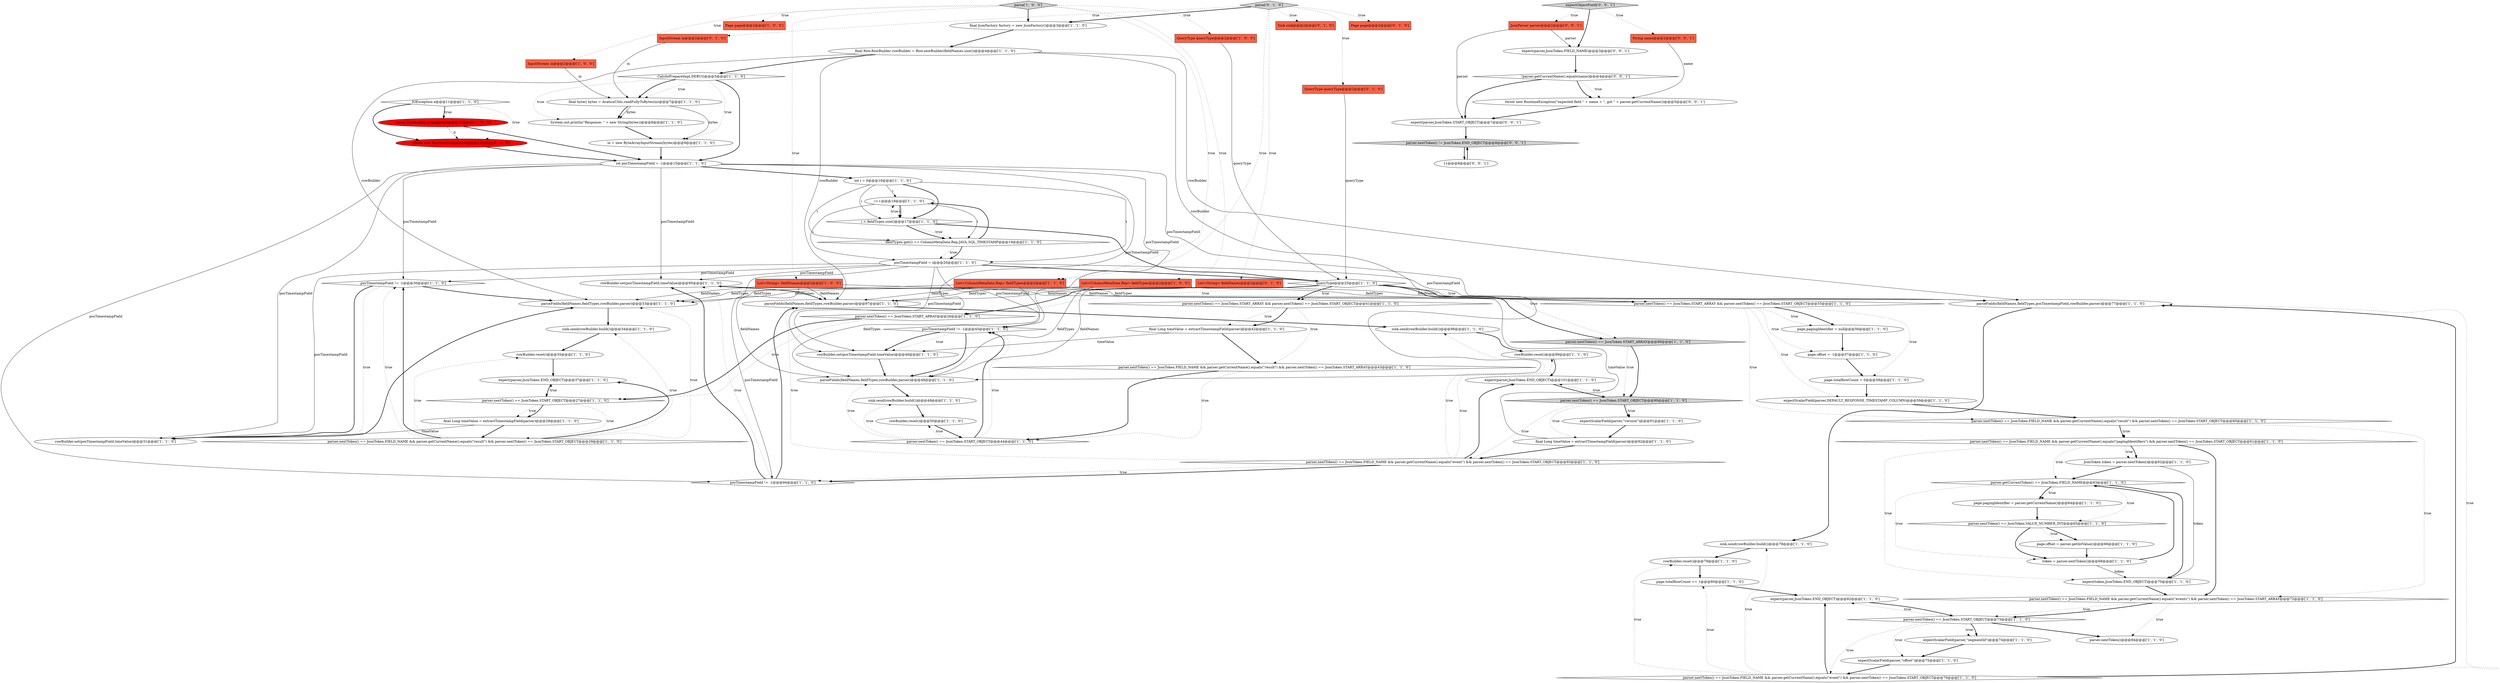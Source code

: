 digraph {
3 [style = filled, label = "CalcitePrepareImpl.DEBUG@@@5@@@['1', '1', '0']", fillcolor = white, shape = diamond image = "AAA0AAABBB1BBB"];
54 [style = filled, label = "posTimestampField != -1@@@45@@@['1', '1', '0']", fillcolor = white, shape = diamond image = "AAA0AAABBB1BBB"];
12 [style = filled, label = "parser.nextToken() == JsonToken.FIELD_NAME && parser.getCurrentName().equals(\"result\") && parser.nextToken() == JsonToken.START_ARRAY@@@43@@@['1', '1', '0']", fillcolor = white, shape = diamond image = "AAA0AAABBB1BBB"];
9 [style = filled, label = "expectScalarField(parser,\"offset\")@@@75@@@['1', '1', '0']", fillcolor = white, shape = ellipse image = "AAA0AAABBB1BBB"];
40 [style = filled, label = "rowBuilder.set(posTimestampField,timeValue)@@@46@@@['1', '1', '0']", fillcolor = white, shape = ellipse image = "AAA0AAABBB1BBB"];
64 [style = filled, label = "parser.nextToken() == JsonToken.START_OBJECT@@@44@@@['1', '1', '0']", fillcolor = white, shape = diamond image = "AAA0AAABBB1BBB"];
43 [style = filled, label = "expect(parser,JsonToken.END_OBJECT)@@@37@@@['1', '1', '0']", fillcolor = white, shape = ellipse image = "AAA0AAABBB1BBB"];
25 [style = filled, label = "parseFields(fieldNames,fieldTypes,rowBuilder,parser)@@@97@@@['1', '1', '0']", fillcolor = white, shape = ellipse image = "AAA0AAABBB1BBB"];
76 [style = filled, label = "sink.send(rowBuilder.build())@@@49@@@['1', '1', '0']", fillcolor = white, shape = ellipse image = "AAA0AAABBB1BBB"];
80 [style = filled, label = "InputStream in@@@2@@@['0', '1', '0']", fillcolor = tomato, shape = box image = "AAA0AAABBB2BBB"];
88 [style = filled, label = "parser.nextToken() != JsonToken.END_OBJECT@@@8@@@['0', '0', '1']", fillcolor = lightgray, shape = diamond image = "AAA0AAABBB3BBB"];
78 [style = filled, label = "throw new RuntimeException(e)@@@12@@@['0', '1', '0']", fillcolor = red, shape = ellipse image = "AAA1AAABBB2BBB"];
19 [style = filled, label = "final JsonFactory factory = new JsonFactory()@@@3@@@['1', '1', '0']", fillcolor = white, shape = ellipse image = "AAA0AAABBB1BBB"];
47 [style = filled, label = "parser.nextToken() == JsonToken.START_OBJECT@@@27@@@['1', '1', '0']", fillcolor = white, shape = diamond image = "AAA0AAABBB1BBB"];
2 [style = filled, label = "QueryType queryType@@@2@@@['1', '0', '0']", fillcolor = tomato, shape = box image = "AAA0AAABBB1BBB"];
28 [style = filled, label = "expectScalarField(parser,DEFAULT_RESPONSE_TIMESTAMP_COLUMN)@@@59@@@['1', '1', '0']", fillcolor = white, shape = ellipse image = "AAA0AAABBB1BBB"];
4 [style = filled, label = "page.pagingIdentifier = null@@@56@@@['1', '1', '0']", fillcolor = white, shape = ellipse image = "AAA0AAABBB1BBB"];
50 [style = filled, label = "parser.nextToken() == JsonToken.FIELD_NAME && parser.getCurrentName().equals(\"events\") && parser.nextToken() == JsonToken.START_ARRAY@@@72@@@['1', '1', '0']", fillcolor = white, shape = diamond image = "AAA0AAABBB1BBB"];
91 [style = filled, label = "expectObjectField['0', '0', '1']", fillcolor = lightgray, shape = diamond image = "AAA0AAABBB3BBB"];
14 [style = filled, label = "final Long timeValue = extractTimestampField(parser)@@@42@@@['1', '1', '0']", fillcolor = white, shape = ellipse image = "AAA0AAABBB1BBB"];
69 [style = filled, label = "rowBuilder.reset()@@@99@@@['1', '1', '0']", fillcolor = white, shape = ellipse image = "AAA0AAABBB1BBB"];
92 [style = filled, label = "throw new RuntimeException(\"expected field \" + name + \", got \" + parser.getCurrentName())@@@5@@@['0', '0', '1']", fillcolor = white, shape = ellipse image = "AAA0AAABBB3BBB"];
29 [style = filled, label = "parser.getCurrentToken() == JsonToken.FIELD_NAME@@@63@@@['1', '1', '0']", fillcolor = white, shape = diamond image = "AAA0AAABBB1BBB"];
36 [style = filled, label = "parseFields(fieldNames,fieldTypes,rowBuilder,parser)@@@48@@@['1', '1', '0']", fillcolor = white, shape = ellipse image = "AAA0AAABBB1BBB"];
32 [style = filled, label = "parser.nextToken() == JsonToken.FIELD_NAME && parser.getCurrentName().equals(\"result\") && parser.nextToken() == JsonToken.START_OBJECT@@@60@@@['1', '1', '0']", fillcolor = white, shape = diamond image = "AAA0AAABBB1BBB"];
48 [style = filled, label = "parse['1', '0', '0']", fillcolor = lightgray, shape = diamond image = "AAA0AAABBB1BBB"];
49 [style = filled, label = "i++@@@18@@@['1', '1', '0']", fillcolor = white, shape = ellipse image = "AAA0AAABBB1BBB"];
21 [style = filled, label = "i < fieldTypes.size()@@@17@@@['1', '1', '0']", fillcolor = white, shape = diamond image = "AAA0AAABBB1BBB"];
89 [style = filled, label = "{}@@@8@@@['0', '0', '1']", fillcolor = white, shape = ellipse image = "AAA0AAABBB3BBB"];
58 [style = filled, label = "List<ColumnMetaData.Rep> fieldTypes@@@2@@@['1', '1', '0']", fillcolor = tomato, shape = box image = "AAA0AAABBB1BBB"];
26 [style = filled, label = "final Row.RowBuilder rowBuilder = Row.newBuilder(fieldNames.size())@@@4@@@['1', '1', '0']", fillcolor = white, shape = ellipse image = "AAA0AAABBB1BBB"];
75 [style = filled, label = "final byte(( bytes = AvaticaUtils.readFullyToBytes(in)@@@7@@@['1', '1', '0']", fillcolor = white, shape = ellipse image = "AAA0AAABBB1BBB"];
73 [style = filled, label = "expect(parser,JsonToken.END_OBJECT)@@@101@@@['1', '1', '0']", fillcolor = white, shape = ellipse image = "AAA0AAABBB1BBB"];
41 [style = filled, label = "page.pagingIdentifier = parser.getCurrentName()@@@64@@@['1', '1', '0']", fillcolor = white, shape = ellipse image = "AAA0AAABBB1BBB"];
67 [style = filled, label = "rowBuilder.set(posTimestampField,timeValue)@@@95@@@['1', '1', '0']", fillcolor = white, shape = ellipse image = "AAA0AAABBB1BBB"];
90 [style = filled, label = "String name@@@2@@@['0', '0', '1']", fillcolor = tomato, shape = box image = "AAA0AAABBB3BBB"];
5 [style = filled, label = "queryType@@@25@@@['1', '1', '0']", fillcolor = white, shape = diamond image = "AAA0AAABBB1BBB"];
62 [style = filled, label = "page.totalRowCount = 0@@@58@@@['1', '1', '0']", fillcolor = white, shape = ellipse image = "AAA0AAABBB1BBB"];
8 [style = filled, label = "page.offset = parser.getIntValue()@@@66@@@['1', '1', '0']", fillcolor = white, shape = ellipse image = "AAA0AAABBB1BBB"];
0 [style = filled, label = "posTimestampField != -1@@@30@@@['1', '1', '0']", fillcolor = white, shape = diamond image = "AAA0AAABBB1BBB"];
37 [style = filled, label = "parseFields(fieldNames,fieldTypes,posTimestampField,rowBuilder,parser)@@@77@@@['1', '1', '0']", fillcolor = white, shape = ellipse image = "AAA0AAABBB1BBB"];
34 [style = filled, label = "Page page@@@2@@@['1', '0', '0']", fillcolor = tomato, shape = box image = "AAA0AAABBB1BBB"];
27 [style = filled, label = "parser.nextToken() == JsonToken.START_ARRAY && parser.nextToken() == JsonToken.START_OBJECT@@@41@@@['1', '1', '0']", fillcolor = white, shape = diamond image = "AAA0AAABBB1BBB"];
42 [style = filled, label = "parser.nextToken() == JsonToken.VALUE_NUMBER_INT@@@65@@@['1', '1', '0']", fillcolor = white, shape = diamond image = "AAA0AAABBB1BBB"];
71 [style = filled, label = "final Long timeValue = extractTimestampField(parser)@@@28@@@['1', '1', '0']", fillcolor = white, shape = ellipse image = "AAA0AAABBB1BBB"];
74 [style = filled, label = "parseFields(fieldNames,fieldTypes,rowBuilder,parser)@@@33@@@['1', '1', '0']", fillcolor = white, shape = ellipse image = "AAA0AAABBB1BBB"];
39 [style = filled, label = "expectScalarField(parser,\"segmentId\")@@@74@@@['1', '1', '0']", fillcolor = white, shape = ellipse image = "AAA0AAABBB1BBB"];
51 [style = filled, label = "rowBuilder.set(posTimestampField,timeValue)@@@31@@@['1', '1', '0']", fillcolor = white, shape = ellipse image = "AAA0AAABBB1BBB"];
33 [style = filled, label = "parser.nextToken() == JsonToken.FIELD_NAME && parser.getCurrentName().equals(\"event\") && parser.nextToken() == JsonToken.START_OBJECT@@@93@@@['1', '1', '0']", fillcolor = white, shape = diamond image = "AAA0AAABBB1BBB"];
1 [style = filled, label = "InputStream in@@@2@@@['1', '0', '0']", fillcolor = tomato, shape = box image = "AAA0AAABBB1BBB"];
35 [style = filled, label = "page.offset = -1@@@57@@@['1', '1', '0']", fillcolor = white, shape = ellipse image = "AAA0AAABBB1BBB"];
45 [style = filled, label = "System.out.println(\"Response: \" + new String(bytes))@@@8@@@['1', '1', '0']", fillcolor = white, shape = ellipse image = "AAA0AAABBB1BBB"];
84 [style = filled, label = "JsonParser parser@@@2@@@['0', '0', '1']", fillcolor = tomato, shape = box image = "AAA0AAABBB3BBB"];
15 [style = filled, label = "final Long timeValue = extractTimestampField(parser)@@@92@@@['1', '1', '0']", fillcolor = white, shape = ellipse image = "AAA0AAABBB1BBB"];
83 [style = filled, label = "parse['0', '1', '0']", fillcolor = lightgray, shape = diamond image = "AAA0AAABBB2BBB"];
52 [style = filled, label = "token = parser.nextToken()@@@68@@@['1', '1', '0']", fillcolor = white, shape = ellipse image = "AAA0AAABBB1BBB"];
10 [style = filled, label = "List<ColumnMetaData.Rep> fieldTypes@@@2@@@['1', '0', '0']", fillcolor = tomato, shape = box image = "AAA0AAABBB1BBB"];
68 [style = filled, label = "parser.nextToken() == JsonToken.START_ARRAY@@@26@@@['1', '1', '0']", fillcolor = white, shape = diamond image = "AAA0AAABBB1BBB"];
55 [style = filled, label = "parser.nextToken() == JsonToken.FIELD_NAME && parser.getCurrentName().equals(\"event\") && parser.nextToken() == JsonToken.START_OBJECT@@@76@@@['1', '1', '0']", fillcolor = white, shape = diamond image = "AAA0AAABBB1BBB"];
81 [style = filled, label = "List<String> fieldNames@@@2@@@['0', '1', '0']", fillcolor = tomato, shape = box image = "AAA0AAABBB2BBB"];
38 [style = filled, label = "sink.send(rowBuilder.build())@@@78@@@['1', '1', '0']", fillcolor = white, shape = ellipse image = "AAA0AAABBB1BBB"];
31 [style = filled, label = "List<String> fieldNames@@@2@@@['1', '0', '0']", fillcolor = tomato, shape = box image = "AAA0AAABBB1BBB"];
57 [style = filled, label = "parser.nextToken()@@@84@@@['1', '1', '0']", fillcolor = white, shape = ellipse image = "AAA0AAABBB1BBB"];
70 [style = filled, label = "expect(parser,JsonToken.END_OBJECT)@@@82@@@['1', '1', '0']", fillcolor = white, shape = ellipse image = "AAA0AAABBB1BBB"];
77 [style = filled, label = "Sink sink@@@2@@@['0', '1', '0']", fillcolor = tomato, shape = box image = "AAA0AAABBB2BBB"];
56 [style = filled, label = "rowBuilder.reset()@@@50@@@['1', '1', '0']", fillcolor = white, shape = ellipse image = "AAA0AAABBB1BBB"];
13 [style = filled, label = "sink.send(rowBuilder.build())@@@34@@@['1', '1', '0']", fillcolor = white, shape = ellipse image = "AAA0AAABBB1BBB"];
30 [style = filled, label = "expect(token,JsonToken.END_OBJECT)@@@70@@@['1', '1', '0']", fillcolor = white, shape = ellipse image = "AAA0AAABBB1BBB"];
11 [style = filled, label = "parser.nextToken() == JsonToken.FIELD_NAME && parser.getCurrentName().equals(\"pagingIdentifiers\") && parser.nextToken() == JsonToken.START_OBJECT@@@61@@@['1', '1', '0']", fillcolor = white, shape = diamond image = "AAA0AAABBB1BBB"];
24 [style = filled, label = "parser.nextToken() == JsonToken.START_OBJECT@@@73@@@['1', '1', '0']", fillcolor = white, shape = diamond image = "AAA0AAABBB1BBB"];
23 [style = filled, label = "int i = 0@@@16@@@['1', '1', '0']", fillcolor = white, shape = ellipse image = "AAA0AAABBB1BBB"];
82 [style = filled, label = "QueryType queryType@@@2@@@['0', '1', '0']", fillcolor = tomato, shape = box image = "AAA0AAABBB2BBB"];
87 [style = filled, label = "expect(parser,JsonToken.START_OBJECT)@@@7@@@['0', '0', '1']", fillcolor = white, shape = ellipse image = "AAA0AAABBB3BBB"];
17 [style = filled, label = "parser.nextToken() == JsonToken.FIELD_NAME && parser.getCurrentName().equals(\"result\") && parser.nextToken() == JsonToken.START_OBJECT@@@29@@@['1', '1', '0']", fillcolor = white, shape = diamond image = "AAA0AAABBB1BBB"];
7 [style = filled, label = "rowBuilder.reset()@@@35@@@['1', '1', '0']", fillcolor = white, shape = ellipse image = "AAA0AAABBB1BBB"];
18 [style = filled, label = "parser.nextToken() == JsonToken.START_ARRAY && parser.nextToken() == JsonToken.START_OBJECT@@@55@@@['1', '1', '0']", fillcolor = white, shape = diamond image = "AAA0AAABBB1BBB"];
53 [style = filled, label = "sink.send(rowBuilder.build())@@@98@@@['1', '1', '0']", fillcolor = white, shape = ellipse image = "AAA0AAABBB1BBB"];
85 [style = filled, label = "expect(parser,JsonToken.FIELD_NAME)@@@3@@@['0', '0', '1']", fillcolor = white, shape = ellipse image = "AAA0AAABBB3BBB"];
61 [style = filled, label = "int posTimestampField = -1@@@15@@@['1', '1', '0']", fillcolor = white, shape = ellipse image = "AAA0AAABBB1BBB"];
79 [style = filled, label = "Page page@@@2@@@['0', '1', '0']", fillcolor = tomato, shape = box image = "AAA0AAABBB2BBB"];
72 [style = filled, label = "expectScalarField(parser,\"version\")@@@91@@@['1', '1', '0']", fillcolor = white, shape = ellipse image = "AAA0AAABBB1BBB"];
22 [style = filled, label = "JsonToken token = parser.nextToken()@@@62@@@['1', '1', '0']", fillcolor = white, shape = ellipse image = "AAA0AAABBB1BBB"];
60 [style = filled, label = "IOException e@@@11@@@['1', '1', '0']", fillcolor = white, shape = diamond image = "AAA0AAABBB1BBB"];
16 [style = filled, label = "in = new ByteArrayInputStream(bytes)@@@9@@@['1', '1', '0']", fillcolor = white, shape = ellipse image = "AAA0AAABBB1BBB"];
59 [style = filled, label = "posTimestampField != -1@@@94@@@['1', '1', '0']", fillcolor = white, shape = diamond image = "AAA0AAABBB1BBB"];
65 [style = filled, label = "parser.nextToken() == JsonToken.START_OBJECT@@@90@@@['1', '1', '0']", fillcolor = lightgray, shape = diamond image = "AAA0AAABBB1BBB"];
46 [style = filled, label = "posTimestampField = i@@@20@@@['1', '1', '0']", fillcolor = white, shape = ellipse image = "AAA0AAABBB1BBB"];
63 [style = filled, label = "rowBuilder.reset()@@@79@@@['1', '1', '0']", fillcolor = white, shape = ellipse image = "AAA0AAABBB1BBB"];
6 [style = filled, label = "page.totalRowCount += 1@@@80@@@['1', '1', '0']", fillcolor = white, shape = ellipse image = "AAA0AAABBB1BBB"];
86 [style = filled, label = "!parser.getCurrentName().equals(name)@@@4@@@['0', '0', '1']", fillcolor = white, shape = diamond image = "AAA0AAABBB3BBB"];
66 [style = filled, label = "parser.nextToken() == JsonToken.START_ARRAY@@@89@@@['1', '1', '0']", fillcolor = lightgray, shape = diamond image = "AAA0AAABBB1BBB"];
20 [style = filled, label = "fieldTypes.get(i) == ColumnMetaData.Rep.JAVA_SQL_TIMESTAMP@@@19@@@['1', '1', '0']", fillcolor = white, shape = diamond image = "AAA0AAABBB1BBB"];
44 [style = filled, label = "throw Throwables.propagate(e)@@@12@@@['1', '0', '0']", fillcolor = red, shape = ellipse image = "AAA1AAABBB1BBB"];
33->69 [style = dotted, label="true"];
27->14 [style = dotted, label="true"];
61->40 [style = solid, label="posTimestampField"];
18->35 [style = dotted, label="true"];
6->70 [style = bold, label=""];
53->69 [style = bold, label=""];
84->87 [style = solid, label="parser"];
51->74 [style = bold, label=""];
73->65 [style = bold, label=""];
5->18 [style = dotted, label="true"];
56->64 [style = bold, label=""];
29->30 [style = bold, label=""];
67->25 [style = bold, label=""];
46->5 [style = bold, label=""];
39->9 [style = bold, label=""];
78->61 [style = bold, label=""];
47->17 [style = dotted, label="true"];
5->68 [style = bold, label=""];
3->75 [style = dotted, label="true"];
91->84 [style = dotted, label="true"];
22->30 [style = solid, label="token"];
15->67 [style = solid, label="timeValue"];
24->39 [style = bold, label=""];
24->57 [style = bold, label=""];
25->53 [style = bold, label=""];
32->11 [style = dotted, label="true"];
83->81 [style = dotted, label="true"];
61->54 [style = solid, label="posTimestampField"];
85->86 [style = bold, label=""];
72->15 [style = bold, label=""];
5->66 [style = dotted, label="true"];
32->50 [style = dotted, label="true"];
92->87 [style = bold, label=""];
81->36 [style = solid, label="fieldNames"];
60->78 [style = bold, label=""];
86->92 [style = dotted, label="true"];
83->19 [style = bold, label=""];
61->0 [style = solid, label="posTimestampField"];
46->54 [style = solid, label="posTimestampField"];
37->38 [style = bold, label=""];
60->44 [style = dotted, label="true"];
23->21 [style = solid, label="i"];
7->43 [style = bold, label=""];
48->34 [style = dotted, label="true"];
50->24 [style = dotted, label="true"];
44->78 [style = dashed, label="0"];
32->11 [style = bold, label=""];
59->67 [style = bold, label=""];
55->37 [style = bold, label=""];
46->0 [style = solid, label="posTimestampField"];
83->82 [style = dotted, label="true"];
82->5 [style = solid, label="queryType"];
75->45 [style = solid, label="bytes"];
58->36 [style = solid, label="fieldTypes"];
75->16 [style = solid, label="bytes"];
21->20 [style = dotted, label="true"];
49->21 [style = solid, label="i"];
61->59 [style = solid, label="posTimestampField"];
52->30 [style = solid, label="token"];
26->37 [style = solid, label="rowBuilder"];
75->45 [style = bold, label=""];
29->41 [style = dotted, label="true"];
3->61 [style = bold, label=""];
31->74 [style = solid, label="fieldNames"];
24->55 [style = dotted, label="true"];
29->52 [style = dotted, label="true"];
47->43 [style = dotted, label="true"];
65->72 [style = dotted, label="true"];
43->47 [style = bold, label=""];
18->4 [style = bold, label=""];
65->72 [style = bold, label=""];
49->46 [style = solid, label="i"];
19->26 [style = bold, label=""];
62->28 [style = bold, label=""];
24->70 [style = dotted, label="true"];
1->75 [style = solid, label="in"];
64->36 [style = dotted, label="true"];
0->51 [style = dotted, label="true"];
61->67 [style = solid, label="posTimestampField"];
14->40 [style = solid, label="timeValue"];
3->75 [style = bold, label=""];
70->24 [style = bold, label=""];
33->59 [style = dotted, label="true"];
10->37 [style = solid, label="fieldTypes"];
81->74 [style = solid, label="fieldNames"];
46->40 [style = solid, label="posTimestampField"];
46->51 [style = solid, label="posTimestampField"];
15->33 [style = bold, label=""];
84->85 [style = solid, label="parser"];
60->44 [style = bold, label=""];
66->65 [style = bold, label=""];
44->61 [style = bold, label=""];
54->40 [style = bold, label=""];
59->25 [style = bold, label=""];
90->92 [style = solid, label="name"];
27->14 [style = bold, label=""];
11->30 [style = dotted, label="true"];
76->56 [style = bold, label=""];
26->3 [style = bold, label=""];
42->52 [style = bold, label=""];
11->29 [style = dotted, label="true"];
42->8 [style = bold, label=""];
24->39 [style = dotted, label="true"];
0->74 [style = bold, label=""];
83->79 [style = dotted, label="true"];
22->29 [style = bold, label=""];
16->61 [style = bold, label=""];
45->16 [style = bold, label=""];
63->6 [style = bold, label=""];
5->18 [style = bold, label=""];
21->49 [style = dotted, label="true"];
55->37 [style = dotted, label="true"];
8->52 [style = bold, label=""];
31->37 [style = solid, label="fieldNames"];
30->50 [style = bold, label=""];
48->58 [style = dotted, label="true"];
28->32 [style = bold, label=""];
48->10 [style = dotted, label="true"];
17->43 [style = bold, label=""];
21->5 [style = bold, label=""];
55->70 [style = bold, label=""];
17->74 [style = dotted, label="true"];
64->56 [style = dotted, label="true"];
23->20 [style = solid, label="i"];
50->57 [style = dotted, label="true"];
33->25 [style = dotted, label="true"];
17->0 [style = bold, label=""];
20->46 [style = dotted, label="true"];
33->53 [style = dotted, label="true"];
54->36 [style = bold, label=""];
40->36 [style = bold, label=""];
18->62 [style = dotted, label="true"];
10->25 [style = solid, label="fieldTypes"];
61->23 [style = bold, label=""];
33->59 [style = bold, label=""];
65->33 [style = dotted, label="true"];
68->47 [style = dotted, label="true"];
71->51 [style = solid, label="timeValue"];
5->27 [style = dotted, label="true"];
46->37 [style = solid, label="posTimestampField"];
11->22 [style = bold, label=""];
60->78 [style = dotted, label="true"];
11->50 [style = bold, label=""];
23->46 [style = solid, label="i"];
20->49 [style = bold, label=""];
65->15 [style = dotted, label="true"];
83->80 [style = dotted, label="true"];
83->77 [style = dotted, label="true"];
46->59 [style = solid, label="posTimestampField"];
55->6 [style = dotted, label="true"];
50->24 [style = bold, label=""];
4->35 [style = bold, label=""];
17->0 [style = dotted, label="true"];
83->58 [style = dotted, label="true"];
58->25 [style = solid, label="fieldTypes"];
26->74 [style = solid, label="rowBuilder"];
71->17 [style = bold, label=""];
91->85 [style = bold, label=""];
46->67 [style = solid, label="posTimestampField"];
80->75 [style = solid, label="in"];
42->8 [style = dotted, label="true"];
47->71 [style = dotted, label="true"];
81->25 [style = solid, label="fieldNames"];
29->41 [style = bold, label=""];
23->49 [style = solid, label="i"];
20->46 [style = bold, label=""];
88->89 [style = bold, label=""];
48->31 [style = dotted, label="true"];
54->40 [style = dotted, label="true"];
24->9 [style = dotted, label="true"];
58->37 [style = solid, label="fieldTypes"];
48->2 [style = dotted, label="true"];
31->36 [style = solid, label="fieldNames"];
5->66 [style = bold, label=""];
10->36 [style = solid, label="fieldTypes"];
58->74 [style = solid, label="fieldTypes"];
64->54 [style = bold, label=""];
12->64 [style = dotted, label="true"];
2->5 [style = solid, label="queryType"];
27->12 [style = dotted, label="true"];
18->32 [style = dotted, label="true"];
11->22 [style = dotted, label="true"];
49->21 [style = bold, label=""];
47->71 [style = bold, label=""];
91->90 [style = dotted, label="true"];
61->51 [style = solid, label="posTimestampField"];
86->87 [style = bold, label=""];
9->55 [style = bold, label=""];
36->76 [style = bold, label=""];
86->92 [style = bold, label=""];
64->76 [style = dotted, label="true"];
61->37 [style = solid, label="posTimestampField"];
21->20 [style = bold, label=""];
10->74 [style = solid, label="fieldTypes"];
81->37 [style = solid, label="fieldNames"];
31->25 [style = solid, label="fieldNames"];
23->21 [style = bold, label=""];
5->68 [style = dotted, label="true"];
13->7 [style = bold, label=""];
18->28 [style = dotted, label="true"];
38->63 [style = bold, label=""];
33->73 [style = bold, label=""];
0->51 [style = bold, label=""];
14->12 [style = bold, label=""];
35->62 [style = bold, label=""];
12->64 [style = bold, label=""];
87->88 [style = bold, label=""];
3->45 [style = dotted, label="true"];
65->73 [style = dotted, label="true"];
68->47 [style = bold, label=""];
48->19 [style = bold, label=""];
59->67 [style = dotted, label="true"];
48->1 [style = dotted, label="true"];
29->42 [style = dotted, label="true"];
52->29 [style = bold, label=""];
26->25 [style = solid, label="rowBuilder"];
69->73 [style = bold, label=""];
17->7 [style = dotted, label="true"];
5->27 [style = bold, label=""];
18->4 [style = dotted, label="true"];
55->38 [style = dotted, label="true"];
89->88 [style = bold, label=""];
66->65 [style = dotted, label="true"];
17->13 [style = dotted, label="true"];
74->13 [style = bold, label=""];
64->54 [style = dotted, label="true"];
3->16 [style = dotted, label="true"];
49->20 [style = solid, label="i"];
55->63 [style = dotted, label="true"];
41->42 [style = bold, label=""];
26->36 [style = solid, label="rowBuilder"];
}

